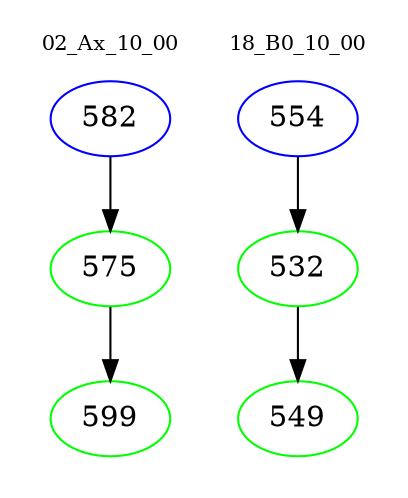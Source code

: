 digraph{
subgraph cluster_0 {
color = white
label = "02_Ax_10_00";
fontsize=10;
T0_582 [label="582", color="blue"]
T0_582 -> T0_575 [color="black"]
T0_575 [label="575", color="green"]
T0_575 -> T0_599 [color="black"]
T0_599 [label="599", color="green"]
}
subgraph cluster_1 {
color = white
label = "18_B0_10_00";
fontsize=10;
T1_554 [label="554", color="blue"]
T1_554 -> T1_532 [color="black"]
T1_532 [label="532", color="green"]
T1_532 -> T1_549 [color="black"]
T1_549 [label="549", color="green"]
}
}
